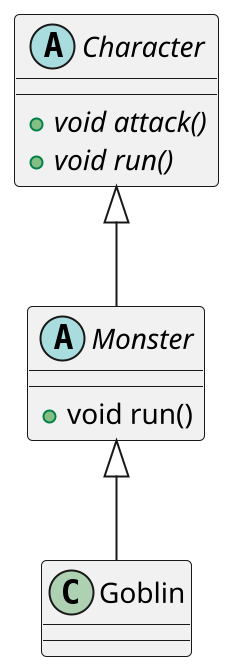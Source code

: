 @startuml
scale 2

abstract class Character {
+ {abstract} void attack()
+ {abstract} void run()
}


abstract class Monster extends Character {
+ void run()
}


class Goblin extends Monster {
}


@enduml